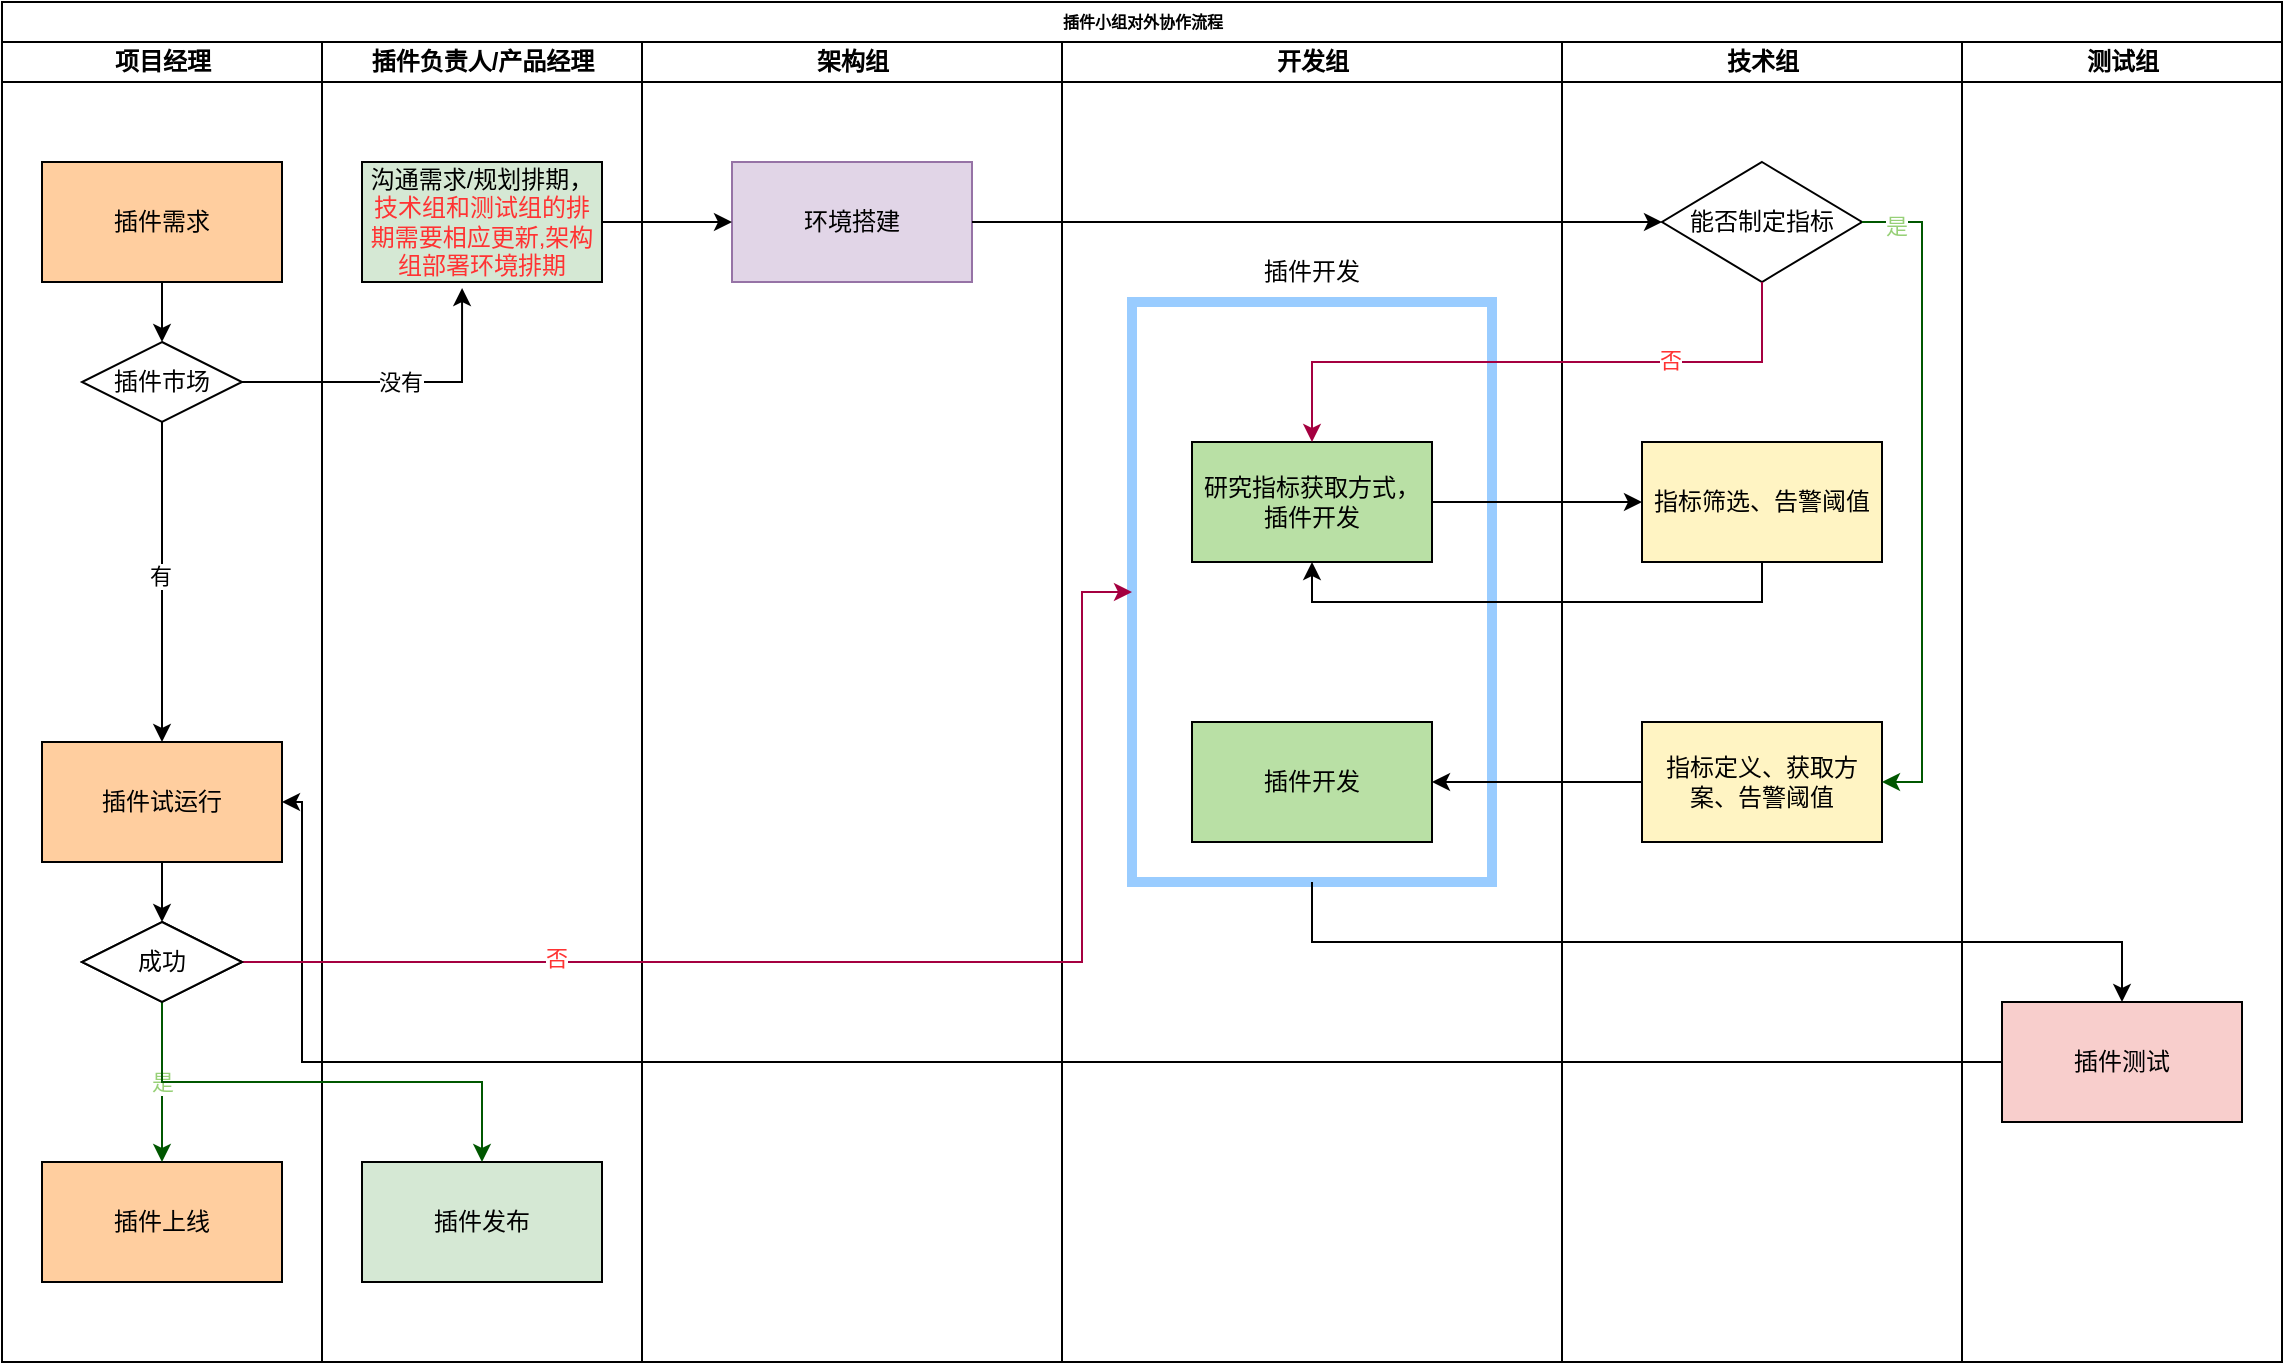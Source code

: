 <mxfile version="15.5.7" type="github">
  <diagram name="Page-1" id="74e2e168-ea6b-b213-b513-2b3c1d86103e">
    <mxGraphModel dx="1113" dy="1572" grid="1" gridSize="10" guides="1" tooltips="1" connect="1" arrows="1" fold="1" page="1" pageScale="1" pageWidth="1100" pageHeight="850" background="none" math="0" shadow="0">
      <root>
        <mxCell id="0" />
        <mxCell id="1" parent="0" />
        <mxCell id="77e6c97f196da883-1" value="插件小组对外协作流程" style="swimlane;html=1;childLayout=stackLayout;startSize=20;rounded=0;shadow=0;labelBackgroundColor=none;strokeWidth=1;fontFamily=Verdana;fontSize=8;align=center;direction=east;" parent="1" vertex="1">
          <mxGeometry x="70" y="-60" width="1140" height="680" as="geometry" />
        </mxCell>
        <mxCell id="77e6c97f196da883-2" value="项目经理" style="swimlane;html=1;startSize=20;" parent="77e6c97f196da883-1" vertex="1">
          <mxGeometry y="20" width="160" height="660" as="geometry" />
        </mxCell>
        <mxCell id="4AHe8ReUwOb6yBchw7mW-1" value="插件需求" style="rounded=0;whiteSpace=wrap;html=1;fillColor=#FFCE9F;" parent="77e6c97f196da883-2" vertex="1">
          <mxGeometry x="20" y="60" width="120" height="60" as="geometry" />
        </mxCell>
        <mxCell id="77e6c97f196da883-3" value="插件负责人/产品经理" style="swimlane;html=1;startSize=20;" parent="77e6c97f196da883-1" vertex="1">
          <mxGeometry x="160" y="20" width="160" height="660" as="geometry" />
        </mxCell>
        <mxCell id="4AHe8ReUwOb6yBchw7mW-2" value="沟通需求/规划排期，&lt;font color=&quot;#ff3333&quot;&gt;技术组和测试组的排期需要相应更新,架构组部署环境排期&lt;/font&gt;" style="rounded=0;whiteSpace=wrap;html=1;fillColor=#D5E8D4;" parent="77e6c97f196da883-3" vertex="1">
          <mxGeometry x="20" y="60" width="120" height="60" as="geometry" />
        </mxCell>
        <mxCell id="4AHe8ReUwOb6yBchw7mW-16" value="插件发布" style="rounded=0;whiteSpace=wrap;html=1;fillColor=#D5E8D4;" parent="77e6c97f196da883-3" vertex="1">
          <mxGeometry x="20" y="560" width="120" height="60" as="geometry" />
        </mxCell>
        <mxCell id="77e6c97f196da883-4" value="架构组" style="swimlane;html=1;startSize=20;" parent="77e6c97f196da883-1" vertex="1">
          <mxGeometry x="320" y="20" width="210" height="660" as="geometry">
            <mxRectangle x="320" y="20" width="30" height="660" as="alternateBounds" />
          </mxGeometry>
        </mxCell>
        <mxCell id="qoVBO3yz4DMAZoHdijta-17" value="环境搭建" style="rounded=0;whiteSpace=wrap;html=1;fillColor=#e1d5e7;strokeColor=#9673a6;" parent="77e6c97f196da883-4" vertex="1">
          <mxGeometry x="45" y="60" width="120" height="60" as="geometry" />
        </mxCell>
        <mxCell id="77e6c97f196da883-5" value="开发组" style="swimlane;html=1;startSize=20;" parent="77e6c97f196da883-1" vertex="1">
          <mxGeometry x="530" y="20" width="250" height="660" as="geometry" />
        </mxCell>
        <mxCell id="4AHe8ReUwOb6yBchw7mW-6" value="研究指标获取方式，插件开发" style="rounded=0;whiteSpace=wrap;html=1;fillColor=#B9E0A5;" parent="77e6c97f196da883-5" vertex="1">
          <mxGeometry x="65" y="200" width="120" height="60" as="geometry" />
        </mxCell>
        <mxCell id="4AHe8ReUwOb6yBchw7mW-40" value="插件开发" style="rounded=0;whiteSpace=wrap;html=1;fillColor=#B9E0A5;" parent="77e6c97f196da883-5" vertex="1">
          <mxGeometry x="65" y="340" width="120" height="60" as="geometry" />
        </mxCell>
        <mxCell id="4AHe8ReUwOb6yBchw7mW-66" value="插件开发" style="text;html=1;strokeColor=none;fillColor=none;align=center;verticalAlign=middle;whiteSpace=wrap;rounded=0;fontColor=#000000;" parent="77e6c97f196da883-5" vertex="1">
          <mxGeometry x="95" y="100" width="60" height="30" as="geometry" />
        </mxCell>
        <mxCell id="4AHe8ReUwOb6yBchw7mW-51" value="" style="rounded=0;whiteSpace=wrap;html=1;fontColor=#FF3333;fillColor=none;strokeColor=#99CCFF;strokeWidth=5;" parent="77e6c97f196da883-5" vertex="1">
          <mxGeometry x="35" y="130" width="180" height="290" as="geometry" />
        </mxCell>
        <mxCell id="77e6c97f196da883-6" value="技术组" style="swimlane;html=1;startSize=20;direction=east;" parent="77e6c97f196da883-1" vertex="1">
          <mxGeometry x="780" y="20" width="200" height="660" as="geometry" />
        </mxCell>
        <mxCell id="4AHe8ReUwOb6yBchw7mW-3" value="指标定义、获取方案、告警阈值" style="rounded=0;whiteSpace=wrap;html=1;fillColor=#FFF4C3;" parent="77e6c97f196da883-6" vertex="1">
          <mxGeometry x="40" y="340" width="120" height="60" as="geometry" />
        </mxCell>
        <mxCell id="4AHe8ReUwOb6yBchw7mW-47" value="指标筛选、告警阈值" style="rounded=0;whiteSpace=wrap;html=1;fillColor=#FFF4C3;" parent="77e6c97f196da883-6" vertex="1">
          <mxGeometry x="40" y="200" width="120" height="60" as="geometry" />
        </mxCell>
        <mxCell id="4AHe8ReUwOb6yBchw7mW-29" value="能否制定指标" style="rhombus;whiteSpace=wrap;html=1;" parent="77e6c97f196da883-6" vertex="1">
          <mxGeometry x="50" y="60" width="100" height="60" as="geometry" />
        </mxCell>
        <mxCell id="4AHe8ReUwOb6yBchw7mW-64" style="edgeStyle=orthogonalEdgeStyle;rounded=0;orthogonalLoop=1;jettySize=auto;html=1;exitX=1;exitY=0.5;exitDx=0;exitDy=0;entryX=1;entryY=0.5;entryDx=0;entryDy=0;fontColor=#FF3333;strokeColor=#005700;fillColor=#008a00;" parent="77e6c97f196da883-6" source="4AHe8ReUwOb6yBchw7mW-29" target="4AHe8ReUwOb6yBchw7mW-3" edge="1">
          <mxGeometry relative="1" as="geometry">
            <Array as="points">
              <mxPoint x="180" y="90" />
              <mxPoint x="180" y="370" />
            </Array>
          </mxGeometry>
        </mxCell>
        <mxCell id="4AHe8ReUwOb6yBchw7mW-65" value="是" style="edgeLabel;html=1;align=center;verticalAlign=middle;resizable=0;points=[];fontColor=#97D077;" parent="4AHe8ReUwOb6yBchw7mW-64" vertex="1" connectable="0">
          <mxGeometry x="-0.897" y="-2" relative="1" as="geometry">
            <mxPoint as="offset" />
          </mxGeometry>
        </mxCell>
        <mxCell id="4AHe8ReUwOb6yBchw7mW-45" style="edgeStyle=orthogonalEdgeStyle;rounded=0;orthogonalLoop=1;jettySize=auto;html=1;exitX=0;exitY=0.5;exitDx=0;exitDy=0;entryX=1;entryY=0.5;entryDx=0;entryDy=0;fontColor=#FF3333;strokeColor=default;" parent="77e6c97f196da883-1" source="4AHe8ReUwOb6yBchw7mW-3" target="4AHe8ReUwOb6yBchw7mW-40" edge="1">
          <mxGeometry relative="1" as="geometry" />
        </mxCell>
        <mxCell id="4AHe8ReUwOb6yBchw7mW-46" style="edgeStyle=orthogonalEdgeStyle;rounded=0;orthogonalLoop=1;jettySize=auto;html=1;exitX=0.5;exitY=1;exitDx=0;exitDy=0;entryX=0.5;entryY=0;entryDx=0;entryDy=0;fontColor=#FF3333;strokeColor=#A50040;fillColor=#d80073;" parent="77e6c97f196da883-1" source="4AHe8ReUwOb6yBchw7mW-29" target="4AHe8ReUwOb6yBchw7mW-6" edge="1">
          <mxGeometry relative="1" as="geometry" />
        </mxCell>
        <mxCell id="4AHe8ReUwOb6yBchw7mW-58" value="否" style="edgeLabel;html=1;align=center;verticalAlign=middle;resizable=0;points=[];fontColor=#FF3333;" parent="4AHe8ReUwOb6yBchw7mW-46" vertex="1" connectable="0">
          <mxGeometry x="-0.436" y="-1" relative="1" as="geometry">
            <mxPoint as="offset" />
          </mxGeometry>
        </mxCell>
        <mxCell id="4AHe8ReUwOb6yBchw7mW-49" style="edgeStyle=orthogonalEdgeStyle;rounded=0;orthogonalLoop=1;jettySize=auto;html=1;exitX=1;exitY=0.5;exitDx=0;exitDy=0;entryX=0;entryY=0.5;entryDx=0;entryDy=0;fontColor=#FF3333;strokeColor=default;" parent="77e6c97f196da883-1" source="4AHe8ReUwOb6yBchw7mW-6" target="4AHe8ReUwOb6yBchw7mW-47" edge="1">
          <mxGeometry relative="1" as="geometry" />
        </mxCell>
        <mxCell id="4AHe8ReUwOb6yBchw7mW-50" style="edgeStyle=orthogonalEdgeStyle;rounded=0;orthogonalLoop=1;jettySize=auto;html=1;exitX=0.5;exitY=1;exitDx=0;exitDy=0;entryX=0.5;entryY=1;entryDx=0;entryDy=0;fontColor=#FF3333;strokeColor=default;" parent="77e6c97f196da883-1" source="4AHe8ReUwOb6yBchw7mW-47" target="4AHe8ReUwOb6yBchw7mW-6" edge="1">
          <mxGeometry relative="1" as="geometry" />
        </mxCell>
        <mxCell id="4AHe8ReUwOb6yBchw7mW-53" style="edgeStyle=orthogonalEdgeStyle;rounded=0;orthogonalLoop=1;jettySize=auto;html=1;exitX=0.5;exitY=1;exitDx=0;exitDy=0;fontColor=#FF3333;strokeColor=default;" parent="77e6c97f196da883-1" source="4AHe8ReUwOb6yBchw7mW-51" target="4AHe8ReUwOb6yBchw7mW-7" edge="1">
          <mxGeometry relative="1" as="geometry" />
        </mxCell>
        <mxCell id="qoVBO3yz4DMAZoHdijta-15" value="测试组" style="swimlane;html=1;startSize=20;direction=east;" parent="77e6c97f196da883-1" vertex="1">
          <mxGeometry x="980" y="20" width="160" height="660" as="geometry" />
        </mxCell>
        <mxCell id="4AHe8ReUwOb6yBchw7mW-7" value="插件测试" style="rounded=0;whiteSpace=wrap;html=1;fillColor=#F8CECC;" parent="qoVBO3yz4DMAZoHdijta-15" vertex="1">
          <mxGeometry x="20" y="480" width="120" height="60" as="geometry" />
        </mxCell>
        <mxCell id="qoVBO3yz4DMAZoHdijta-18" style="edgeStyle=orthogonalEdgeStyle;rounded=0;orthogonalLoop=1;jettySize=auto;html=1;exitX=1;exitY=0.5;exitDx=0;exitDy=0;entryX=0;entryY=0.5;entryDx=0;entryDy=0;fontColor=#FF3333;" parent="77e6c97f196da883-1" source="4AHe8ReUwOb6yBchw7mW-2" target="qoVBO3yz4DMAZoHdijta-17" edge="1">
          <mxGeometry relative="1" as="geometry" />
        </mxCell>
        <mxCell id="qoVBO3yz4DMAZoHdijta-19" style="edgeStyle=orthogonalEdgeStyle;rounded=0;orthogonalLoop=1;jettySize=auto;html=1;exitX=1;exitY=0.5;exitDx=0;exitDy=0;entryX=0;entryY=0.5;entryDx=0;entryDy=0;fontColor=#FF3333;" parent="77e6c97f196da883-1" source="qoVBO3yz4DMAZoHdijta-17" target="4AHe8ReUwOb6yBchw7mW-29" edge="1">
          <mxGeometry relative="1" as="geometry" />
        </mxCell>
        <mxCell id="4AHe8ReUwOb6yBchw7mW-22" value="项目经理" style="swimlane;html=1;startSize=20;" parent="1" vertex="1">
          <mxGeometry x="70" y="-40" width="160" height="660" as="geometry" />
        </mxCell>
        <mxCell id="KyOf0OMGfmXbUKa6HZa1-5" value="" style="edgeStyle=orthogonalEdgeStyle;rounded=0;orthogonalLoop=1;jettySize=auto;html=1;" edge="1" parent="4AHe8ReUwOb6yBchw7mW-22" source="4AHe8ReUwOb6yBchw7mW-23" target="KyOf0OMGfmXbUKa6HZa1-4">
          <mxGeometry relative="1" as="geometry" />
        </mxCell>
        <mxCell id="4AHe8ReUwOb6yBchw7mW-23" value="插件需求" style="rounded=0;whiteSpace=wrap;html=1;fillColor=#FFCE9F;" parent="4AHe8ReUwOb6yBchw7mW-22" vertex="1">
          <mxGeometry x="20" y="60" width="120" height="60" as="geometry" />
        </mxCell>
        <mxCell id="4AHe8ReUwOb6yBchw7mW-9" value="成功" style="rhombus;whiteSpace=wrap;html=1;" parent="4AHe8ReUwOb6yBchw7mW-22" vertex="1">
          <mxGeometry x="40" y="440" width="80" height="40" as="geometry" />
        </mxCell>
        <mxCell id="4AHe8ReUwOb6yBchw7mW-8" value="插件试运行" style="rounded=0;whiteSpace=wrap;html=1;fillColor=#FFCE9F;" parent="4AHe8ReUwOb6yBchw7mW-22" vertex="1">
          <mxGeometry x="20" y="350" width="120" height="60" as="geometry" />
        </mxCell>
        <mxCell id="4AHe8ReUwOb6yBchw7mW-13" style="edgeStyle=orthogonalEdgeStyle;rounded=0;orthogonalLoop=1;jettySize=auto;html=1;exitX=0.5;exitY=1;exitDx=0;exitDy=0;entryX=0.5;entryY=0;entryDx=0;entryDy=0;" parent="4AHe8ReUwOb6yBchw7mW-22" source="4AHe8ReUwOb6yBchw7mW-8" target="4AHe8ReUwOb6yBchw7mW-9" edge="1">
          <mxGeometry relative="1" as="geometry" />
        </mxCell>
        <mxCell id="4AHe8ReUwOb6yBchw7mW-14" value="插件上线" style="rounded=0;whiteSpace=wrap;html=1;fillColor=#FFCE9F;" parent="4AHe8ReUwOb6yBchw7mW-22" vertex="1">
          <mxGeometry x="20" y="560" width="120" height="60" as="geometry" />
        </mxCell>
        <mxCell id="4AHe8ReUwOb6yBchw7mW-15" value="&lt;font color=&quot;#97d077&quot;&gt;是&lt;/font&gt;" style="edgeStyle=orthogonalEdgeStyle;rounded=0;orthogonalLoop=1;jettySize=auto;html=1;exitX=0.5;exitY=1;exitDx=0;exitDy=0;entryX=0.5;entryY=0;entryDx=0;entryDy=0;fillColor=#008a00;strokeColor=#005700;" parent="4AHe8ReUwOb6yBchw7mW-22" source="4AHe8ReUwOb6yBchw7mW-9" target="4AHe8ReUwOb6yBchw7mW-14" edge="1">
          <mxGeometry relative="1" as="geometry" />
        </mxCell>
        <mxCell id="KyOf0OMGfmXbUKa6HZa1-7" style="edgeStyle=orthogonalEdgeStyle;rounded=0;orthogonalLoop=1;jettySize=auto;html=1;entryX=0.5;entryY=0;entryDx=0;entryDy=0;" edge="1" parent="4AHe8ReUwOb6yBchw7mW-22" source="KyOf0OMGfmXbUKa6HZa1-4" target="4AHe8ReUwOb6yBchw7mW-8">
          <mxGeometry relative="1" as="geometry" />
        </mxCell>
        <mxCell id="KyOf0OMGfmXbUKa6HZa1-8" value="有" style="edgeLabel;html=1;align=center;verticalAlign=middle;resizable=0;points=[];" vertex="1" connectable="0" parent="KyOf0OMGfmXbUKa6HZa1-7">
          <mxGeometry x="-0.037" y="-1" relative="1" as="geometry">
            <mxPoint as="offset" />
          </mxGeometry>
        </mxCell>
        <mxCell id="KyOf0OMGfmXbUKa6HZa1-4" value="插件市场" style="rhombus;whiteSpace=wrap;html=1;" vertex="1" parent="4AHe8ReUwOb6yBchw7mW-22">
          <mxGeometry x="40" y="150" width="80" height="40" as="geometry" />
        </mxCell>
        <mxCell id="4AHe8ReUwOb6yBchw7mW-54" style="edgeStyle=orthogonalEdgeStyle;rounded=0;orthogonalLoop=1;jettySize=auto;html=1;exitX=0;exitY=0.5;exitDx=0;exitDy=0;entryX=1;entryY=0.5;entryDx=0;entryDy=0;fontColor=#FF3333;strokeColor=default;" parent="1" source="4AHe8ReUwOb6yBchw7mW-7" target="4AHe8ReUwOb6yBchw7mW-8" edge="1">
          <mxGeometry relative="1" as="geometry">
            <Array as="points">
              <mxPoint x="220" y="470" />
              <mxPoint x="220" y="340" />
            </Array>
          </mxGeometry>
        </mxCell>
        <mxCell id="4AHe8ReUwOb6yBchw7mW-56" style="edgeStyle=orthogonalEdgeStyle;rounded=0;orthogonalLoop=1;jettySize=auto;html=1;exitX=1;exitY=0.5;exitDx=0;exitDy=0;entryX=0;entryY=0.5;entryDx=0;entryDy=0;fontColor=#FF3333;strokeColor=#A50040;fillColor=#d80073;" parent="1" source="4AHe8ReUwOb6yBchw7mW-9" target="4AHe8ReUwOb6yBchw7mW-51" edge="1">
          <mxGeometry relative="1" as="geometry">
            <Array as="points">
              <mxPoint x="610" y="420" />
              <mxPoint x="610" y="235" />
            </Array>
          </mxGeometry>
        </mxCell>
        <mxCell id="4AHe8ReUwOb6yBchw7mW-57" value="否" style="edgeLabel;html=1;align=center;verticalAlign=middle;resizable=0;points=[];fontColor=#FF3333;" parent="4AHe8ReUwOb6yBchw7mW-56" vertex="1" connectable="0">
          <mxGeometry x="-0.501" y="2" relative="1" as="geometry">
            <mxPoint as="offset" />
          </mxGeometry>
        </mxCell>
        <mxCell id="4AHe8ReUwOb6yBchw7mW-62" style="edgeStyle=orthogonalEdgeStyle;rounded=0;orthogonalLoop=1;jettySize=auto;html=1;exitX=0.5;exitY=1;exitDx=0;exitDy=0;entryX=0.5;entryY=0;entryDx=0;entryDy=0;fontColor=#97D077;strokeColor=#005700;fillColor=#008a00;" parent="1" source="4AHe8ReUwOb6yBchw7mW-9" target="4AHe8ReUwOb6yBchw7mW-16" edge="1">
          <mxGeometry relative="1" as="geometry" />
        </mxCell>
        <mxCell id="KyOf0OMGfmXbUKa6HZa1-3" value="成功" style="rhombus;whiteSpace=wrap;html=1;" vertex="1" parent="1">
          <mxGeometry x="110" y="400" width="80" height="40" as="geometry" />
        </mxCell>
        <mxCell id="KyOf0OMGfmXbUKa6HZa1-6" value="没有" style="edgeStyle=orthogonalEdgeStyle;rounded=0;orthogonalLoop=1;jettySize=auto;html=1;exitX=1;exitY=0.5;exitDx=0;exitDy=0;entryX=0.417;entryY=1.05;entryDx=0;entryDy=0;entryPerimeter=0;" edge="1" parent="1" source="KyOf0OMGfmXbUKa6HZa1-4" target="4AHe8ReUwOb6yBchw7mW-2">
          <mxGeometry relative="1" as="geometry" />
        </mxCell>
      </root>
    </mxGraphModel>
  </diagram>
</mxfile>

